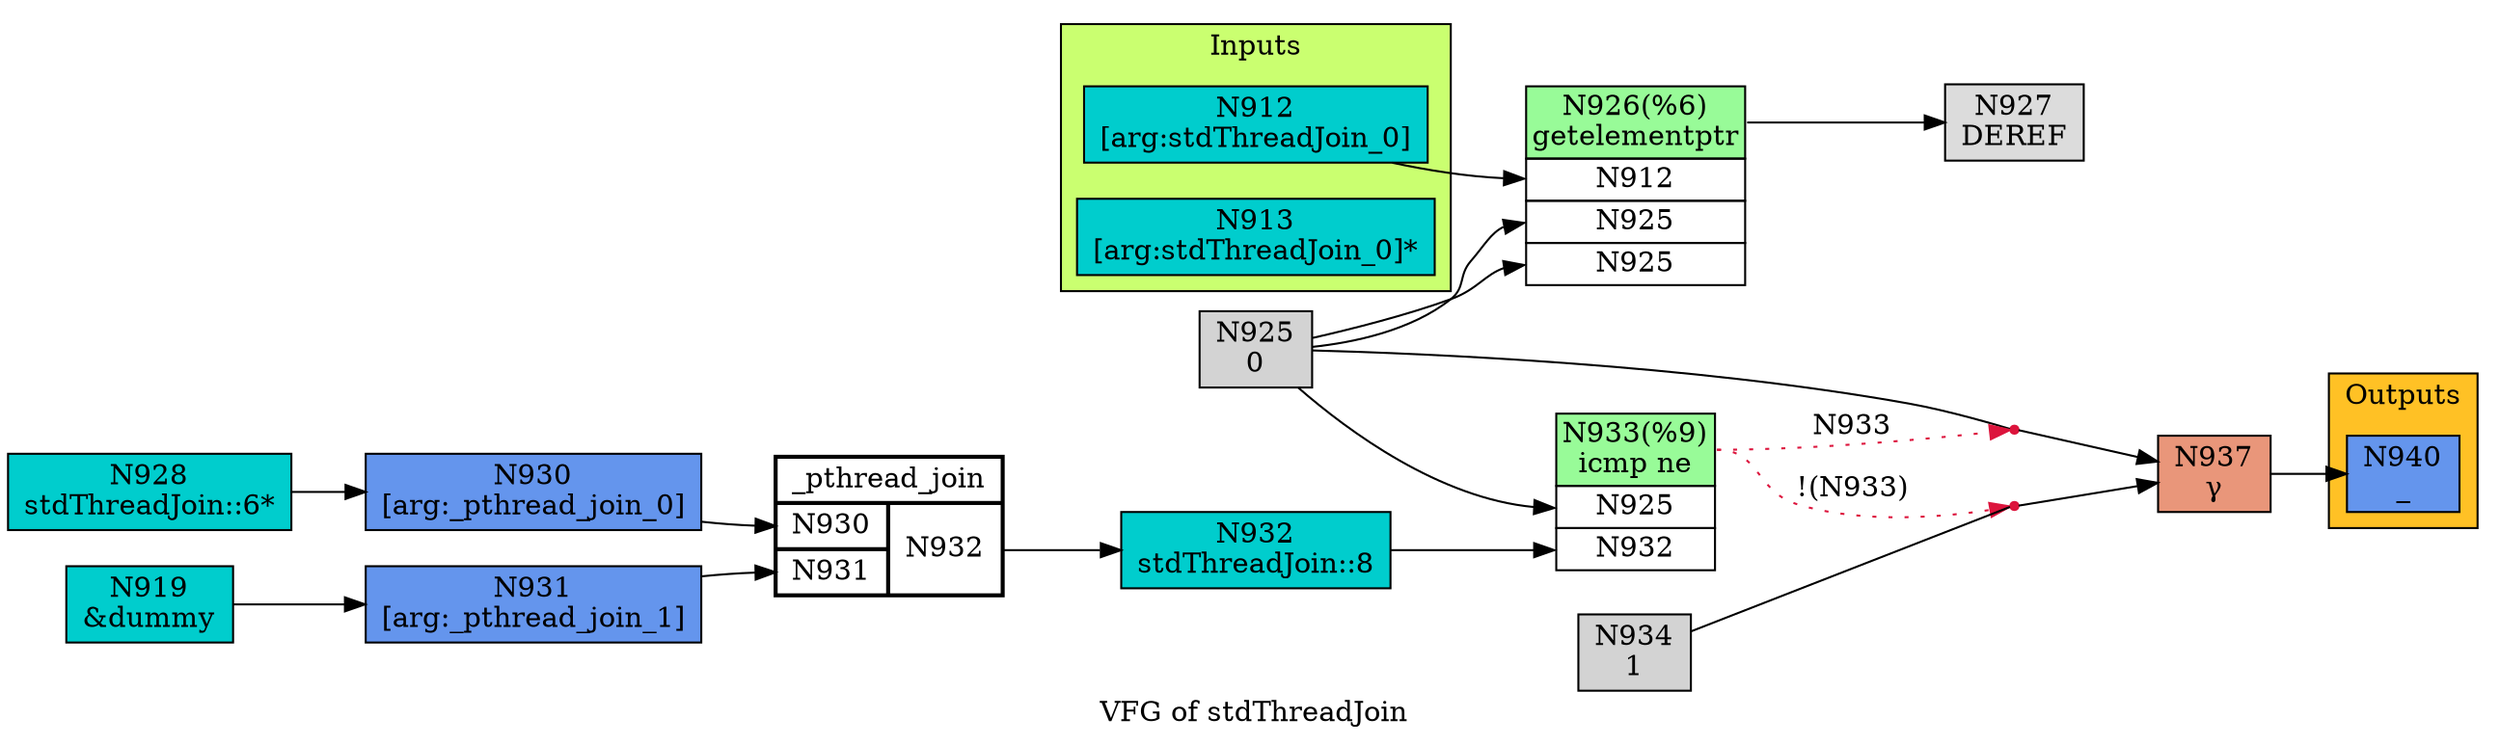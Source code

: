 digraph stdThreadJoin {
label=" VFG of stdThreadJoin"
graph [rankdir="LR"]
subgraph cluster_input {
label="Inputs"
style=filled
color=black
fillcolor=darkolivegreen1
N912 [label="N912\n[arg:stdThreadJoin_0]", style=filled, fillcolor="cyan3", shape=box]
N913 [label="N913\n[arg:stdThreadJoin_0]*", style=filled, fillcolor="cyan3", shape=box]
} # end of input
subgraph cluster_output {
label="Outputs"
style=filled
color=black
fillcolor=goldenrod1
N940 [label="N940\n_", style=filled, fillcolor="cornflowerblue", shape=box]
} # end of output
# body nodes
N919 [label="N919\n&dummy", style=filled, fillcolor="cyan3", shape=box]
N925 [label="N925\n0", style=filled, fillcolor="lightgrey", shape=box]
N926 [label=<<table  border='0' cellspacing='0'><tr><td port='top' bgcolor='palegreen' border='1'>N926(%6)<br/>getelementptr</td></tr><tr><td port='op_1' border='1'>N912</td></tr><tr><td port='op_2' border='1'>N925</td></tr><tr><td port='op_3' border='1'>N925</td></tr></table>>, shape=none]
N927 [label="N927\nDEREF", style=filled, fillcolor="gainsboro", shape=box]
N928 [label="N928\nstdThreadJoin::6*", style=filled, fillcolor="cyan3", shape=box]
N930 [label="N930\n[arg:_pthread_join_0]", style=filled, fillcolor="cornflowerblue", shape=box]
N931 [label="N931\n[arg:_pthread_join_1]", style=filled, fillcolor="cornflowerblue", shape=box]
N932 [label="N932\nstdThreadJoin::8", style=filled, fillcolor="cyan3", shape=box]
N933 [label=<<table  border='0' cellspacing='0'><tr><td port='top' bgcolor='palegreen' border='1'>N933(%9)<br/>icmp ne</td></tr><tr><td port='op_1' border='1'>N925</td></tr><tr><td port='op_2' border='1'>N932</td></tr></table>>, shape=none]
N934 [label="N934\n1", style=filled, fillcolor="lightgrey", shape=box]
N937 [label="N937\n&gamma;", style=filled, fillcolor="darksalmon", shape=box]
# proxy
P595 [label="",style=filled,color=crimson,fillcolor=crimson,shape=circle,height=0.05,width=0.05]
P596 [label="",style=filled,color=crimson,fillcolor=crimson,shape=circle,height=0.05,width=0.05]
# end of body
N937 -> N940
N912 -> N926:op_1
N925 -> N926:op_2
N925 -> N926:op_3
N926:top -> N927
N928 -> N930
N919 -> N931
N925 -> N933:op_1
N932 -> N933:op_2
N925 -> P595 [arrowhead=none]
P595 -> N937
N933:top -> P595 [label="N933",style=dotted,color=crimson]
N934 -> P596 [arrowhead=none]
P596 -> N937
N933:top -> P596 [label="!(N933)",style=dotted,color=crimson]
CS_31 [shape=record,style=bold,label="_pthread_join | { {<cs_id_in_0> N930 | <cs_id_in_1> N931} | {<cs_id_out_0> N932} }"]
N930 -> CS_31:cs_id_in_0
N931 -> CS_31:cs_id_in_1
CS_31:cs_id_out_0 -> N932
}
